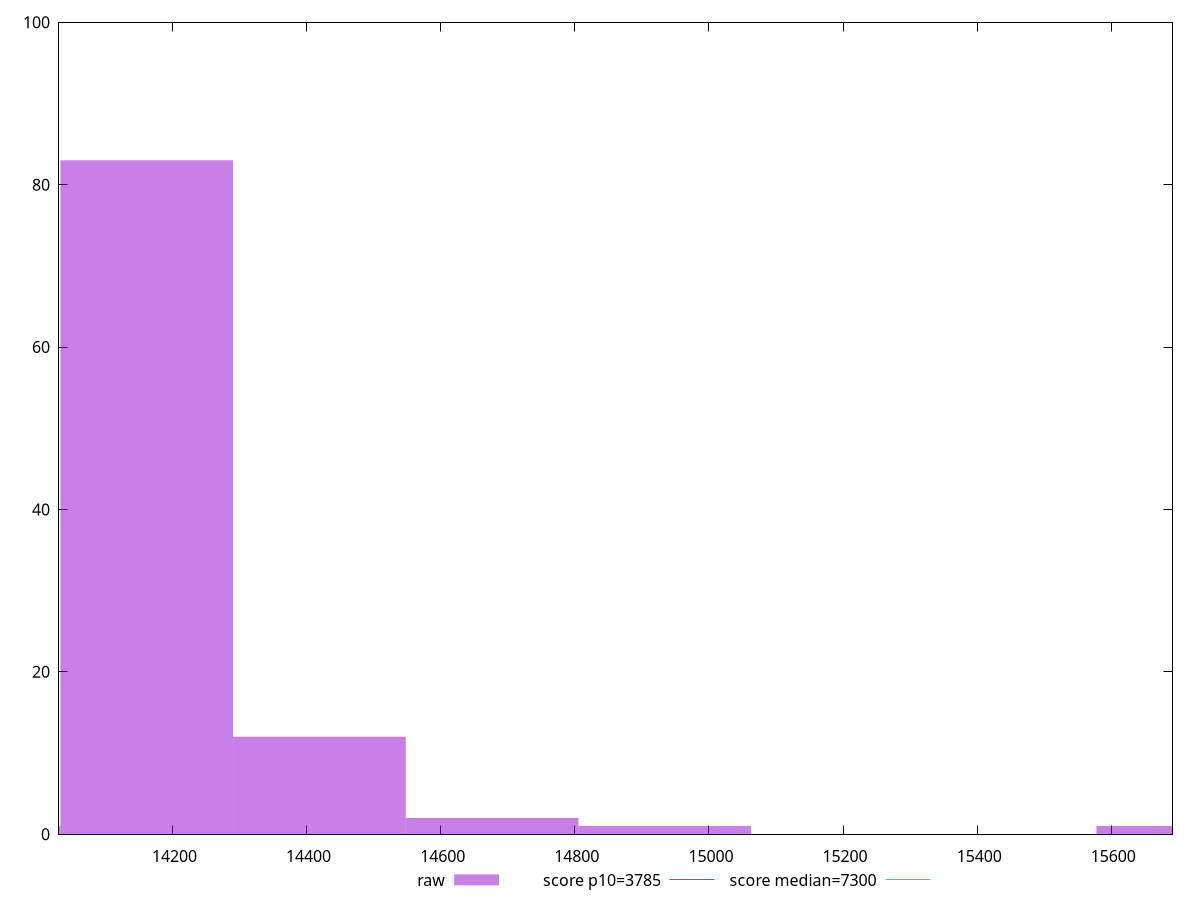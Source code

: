 reset

$raw <<EOF
14934.185779223111 1
15706.643664355342 1
14419.213855801625 12
14161.727894090882 83
14676.699817512368 2
13904.241932380139 1
EOF

set key outside below
set boxwidth 257.4859617107433
set xrange [14030.944499999998:15691.250999999997]
set yrange [0:100]
set trange [0:100]
set style fill transparent solid 0.5 noborder

set parametric
set terminal svg size 640, 490 enhanced background rgb 'white'
set output "report_00026_2021-02-22T21:38:55.199Z/interactive/samples/pages/raw/histogram.svg"

plot $raw title "raw" with boxes, \
     3785,t title "score p10=3785", \
     7300,t title "score median=7300"

reset
